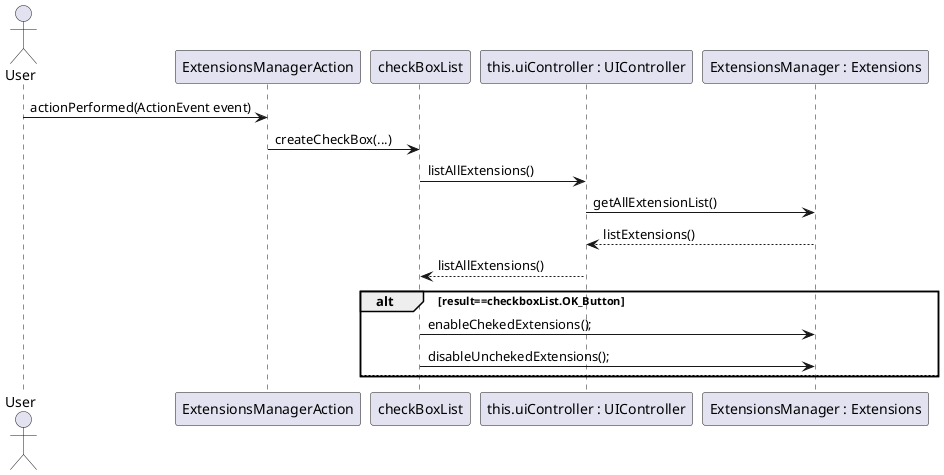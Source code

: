 @startuml doc-files/enable_disable_extensions_analysis.png
  actor User
  participant ExtensionsManagerAction as EMA
  participant checkBoxList as CKBL
  participant "this.uiController : UIController" as UIC
  participant "ExtensionsManager : Extensions" as em

    User -> EMA : actionPerformed(ActionEvent event)
    EMA -> CKBL : createCheckBox(...)
    CKBL -> UIC : listAllExtensions()
    UIC -> em :getAllExtensionList()
    em --> UIC : listExtensions()
    UIC --> CKBL: listAllExtensions()
    alt result==checkboxList.OK_Button
        CKBL -> em : enableChekedExtensions();
        CKBL -> em : disableUnchekedExtensions();
    else
 end
@enduml
